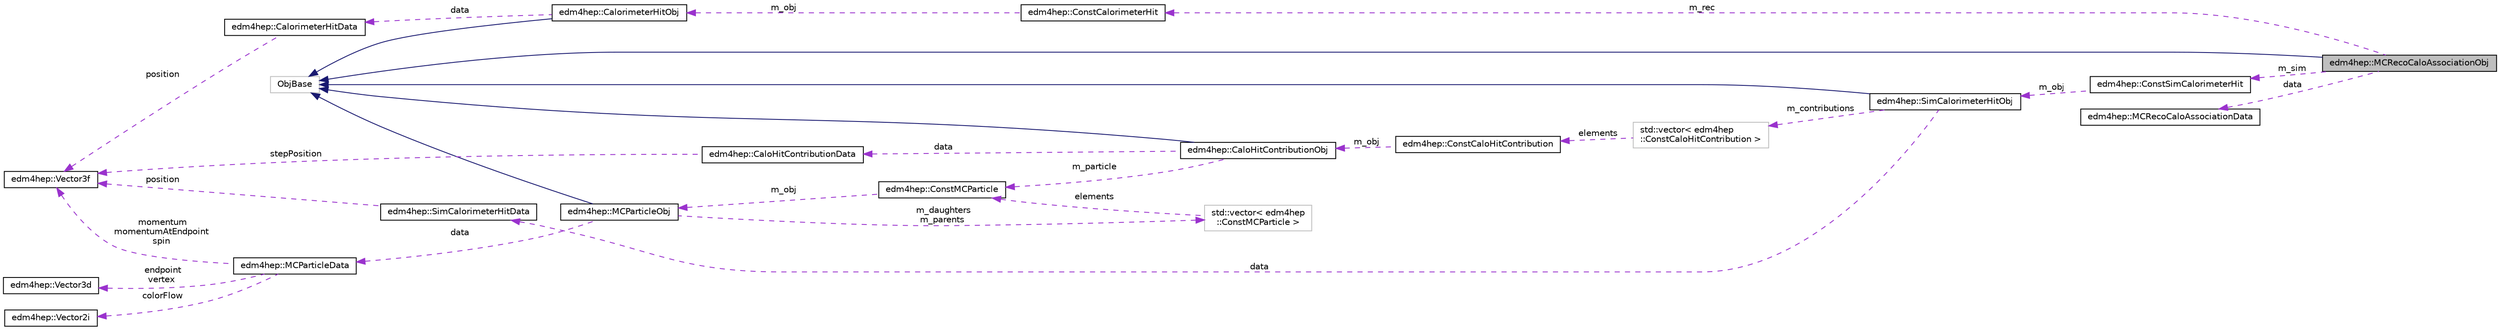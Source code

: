 digraph "edm4hep::MCRecoCaloAssociationObj"
{
 // LATEX_PDF_SIZE
  edge [fontname="Helvetica",fontsize="10",labelfontname="Helvetica",labelfontsize="10"];
  node [fontname="Helvetica",fontsize="10",shape=record];
  rankdir="LR";
  Node1 [label="edm4hep::MCRecoCaloAssociationObj",height=0.2,width=0.4,color="black", fillcolor="grey75", style="filled", fontcolor="black",tooltip=" "];
  Node2 -> Node1 [dir="back",color="midnightblue",fontsize="10",style="solid",fontname="Helvetica"];
  Node2 [label="ObjBase",height=0.2,width=0.4,color="grey75", fillcolor="white", style="filled",tooltip=" "];
  Node3 -> Node1 [dir="back",color="darkorchid3",fontsize="10",style="dashed",label=" m_rec" ,fontname="Helvetica"];
  Node3 [label="edm4hep::ConstCalorimeterHit",height=0.2,width=0.4,color="black", fillcolor="white", style="filled",URL="$classedm4hep_1_1_const_calorimeter_hit.html",tooltip="Calorimeter hit."];
  Node4 -> Node3 [dir="back",color="darkorchid3",fontsize="10",style="dashed",label=" m_obj" ,fontname="Helvetica"];
  Node4 [label="edm4hep::CalorimeterHitObj",height=0.2,width=0.4,color="black", fillcolor="white", style="filled",URL="$classedm4hep_1_1_calorimeter_hit_obj.html",tooltip=" "];
  Node2 -> Node4 [dir="back",color="midnightblue",fontsize="10",style="solid",fontname="Helvetica"];
  Node5 -> Node4 [dir="back",color="darkorchid3",fontsize="10",style="dashed",label=" data" ,fontname="Helvetica"];
  Node5 [label="edm4hep::CalorimeterHitData",height=0.2,width=0.4,color="black", fillcolor="white", style="filled",URL="$classedm4hep_1_1_calorimeter_hit_data.html",tooltip="Calorimeter hit."];
  Node6 -> Node5 [dir="back",color="darkorchid3",fontsize="10",style="dashed",label=" position" ,fontname="Helvetica"];
  Node6 [label="edm4hep::Vector3f",height=0.2,width=0.4,color="black", fillcolor="white", style="filled",URL="$classedm4hep_1_1_vector3f.html",tooltip=" "];
  Node7 -> Node1 [dir="back",color="darkorchid3",fontsize="10",style="dashed",label=" data" ,fontname="Helvetica"];
  Node7 [label="edm4hep::MCRecoCaloAssociationData",height=0.2,width=0.4,color="black", fillcolor="white", style="filled",URL="$classedm4hep_1_1_m_c_reco_calo_association_data.html",tooltip="Association between a CaloHit and the corresponding simulated CaloHit."];
  Node8 -> Node1 [dir="back",color="darkorchid3",fontsize="10",style="dashed",label=" m_sim" ,fontname="Helvetica"];
  Node8 [label="edm4hep::ConstSimCalorimeterHit",height=0.2,width=0.4,color="black", fillcolor="white", style="filled",URL="$classedm4hep_1_1_const_sim_calorimeter_hit.html",tooltip="Simulated calorimeter hit."];
  Node9 -> Node8 [dir="back",color="darkorchid3",fontsize="10",style="dashed",label=" m_obj" ,fontname="Helvetica"];
  Node9 [label="edm4hep::SimCalorimeterHitObj",height=0.2,width=0.4,color="black", fillcolor="white", style="filled",URL="$classedm4hep_1_1_sim_calorimeter_hit_obj.html",tooltip=" "];
  Node2 -> Node9 [dir="back",color="midnightblue",fontsize="10",style="solid",fontname="Helvetica"];
  Node10 -> Node9 [dir="back",color="darkorchid3",fontsize="10",style="dashed",label=" m_contributions" ,fontname="Helvetica"];
  Node10 [label="std::vector\< edm4hep\l::ConstCaloHitContribution \>",height=0.2,width=0.4,color="grey75", fillcolor="white", style="filled",tooltip=" "];
  Node11 -> Node10 [dir="back",color="darkorchid3",fontsize="10",style="dashed",label=" elements" ,fontname="Helvetica"];
  Node11 [label="edm4hep::ConstCaloHitContribution",height=0.2,width=0.4,color="black", fillcolor="white", style="filled",URL="$classedm4hep_1_1_const_calo_hit_contribution.html",tooltip="Monte Carlo contribution to SimCalorimeterHit."];
  Node12 -> Node11 [dir="back",color="darkorchid3",fontsize="10",style="dashed",label=" m_obj" ,fontname="Helvetica"];
  Node12 [label="edm4hep::CaloHitContributionObj",height=0.2,width=0.4,color="black", fillcolor="white", style="filled",URL="$classedm4hep_1_1_calo_hit_contribution_obj.html",tooltip=" "];
  Node2 -> Node12 [dir="back",color="midnightblue",fontsize="10",style="solid",fontname="Helvetica"];
  Node13 -> Node12 [dir="back",color="darkorchid3",fontsize="10",style="dashed",label=" m_particle" ,fontname="Helvetica"];
  Node13 [label="edm4hep::ConstMCParticle",height=0.2,width=0.4,color="black", fillcolor="white", style="filled",URL="$classedm4hep_1_1_const_m_c_particle.html",tooltip="The Monte Carlo particle - based on the lcio::MCParticle."];
  Node14 -> Node13 [dir="back",color="darkorchid3",fontsize="10",style="dashed",label=" m_obj" ,fontname="Helvetica"];
  Node14 [label="edm4hep::MCParticleObj",height=0.2,width=0.4,color="black", fillcolor="white", style="filled",URL="$classedm4hep_1_1_m_c_particle_obj.html",tooltip=" "];
  Node2 -> Node14 [dir="back",color="midnightblue",fontsize="10",style="solid",fontname="Helvetica"];
  Node15 -> Node14 [dir="back",color="darkorchid3",fontsize="10",style="dashed",label=" data" ,fontname="Helvetica"];
  Node15 [label="edm4hep::MCParticleData",height=0.2,width=0.4,color="black", fillcolor="white", style="filled",URL="$classedm4hep_1_1_m_c_particle_data.html",tooltip="The Monte Carlo particle - based on the lcio::MCParticle."];
  Node16 -> Node15 [dir="back",color="darkorchid3",fontsize="10",style="dashed",label=" endpoint\nvertex" ,fontname="Helvetica"];
  Node16 [label="edm4hep::Vector3d",height=0.2,width=0.4,color="black", fillcolor="white", style="filled",URL="$classedm4hep_1_1_vector3d.html",tooltip=" "];
  Node6 -> Node15 [dir="back",color="darkorchid3",fontsize="10",style="dashed",label=" momentum\nmomentumAtEndpoint\nspin" ,fontname="Helvetica"];
  Node17 -> Node15 [dir="back",color="darkorchid3",fontsize="10",style="dashed",label=" colorFlow" ,fontname="Helvetica"];
  Node17 [label="edm4hep::Vector2i",height=0.2,width=0.4,color="black", fillcolor="white", style="filled",URL="$classedm4hep_1_1_vector2i.html",tooltip=" "];
  Node18 -> Node14 [dir="back",color="darkorchid3",fontsize="10",style="dashed",label=" m_daughters\nm_parents" ,fontname="Helvetica"];
  Node18 [label="std::vector\< edm4hep\l::ConstMCParticle \>",height=0.2,width=0.4,color="grey75", fillcolor="white", style="filled",tooltip=" "];
  Node13 -> Node18 [dir="back",color="darkorchid3",fontsize="10",style="dashed",label=" elements" ,fontname="Helvetica"];
  Node19 -> Node12 [dir="back",color="darkorchid3",fontsize="10",style="dashed",label=" data" ,fontname="Helvetica"];
  Node19 [label="edm4hep::CaloHitContributionData",height=0.2,width=0.4,color="black", fillcolor="white", style="filled",URL="$classedm4hep_1_1_calo_hit_contribution_data.html",tooltip="Monte Carlo contribution to SimCalorimeterHit."];
  Node6 -> Node19 [dir="back",color="darkorchid3",fontsize="10",style="dashed",label=" stepPosition" ,fontname="Helvetica"];
  Node20 -> Node9 [dir="back",color="darkorchid3",fontsize="10",style="dashed",label=" data" ,fontname="Helvetica"];
  Node20 [label="edm4hep::SimCalorimeterHitData",height=0.2,width=0.4,color="black", fillcolor="white", style="filled",URL="$classedm4hep_1_1_sim_calorimeter_hit_data.html",tooltip="Simulated calorimeter hit."];
  Node6 -> Node20 [dir="back",color="darkorchid3",fontsize="10",style="dashed",label=" position" ,fontname="Helvetica"];
}

